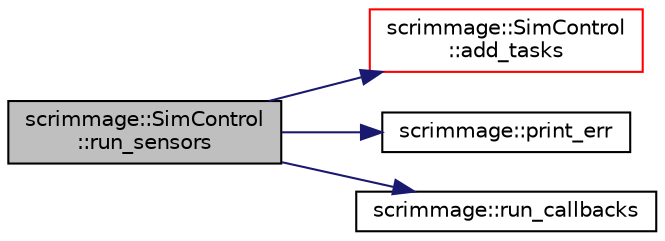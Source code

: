 digraph "scrimmage::SimControl::run_sensors"
{
 // LATEX_PDF_SIZE
  edge [fontname="Helvetica",fontsize="10",labelfontname="Helvetica",labelfontsize="10"];
  node [fontname="Helvetica",fontsize="10",shape=record];
  rankdir="LR";
  Node1 [label="scrimmage::SimControl\l::run_sensors",height=0.2,width=0.4,color="black", fillcolor="grey75", style="filled", fontcolor="black",tooltip=" "];
  Node1 -> Node2 [color="midnightblue",fontsize="10",style="solid",fontname="Helvetica"];
  Node2 [label="scrimmage::SimControl\l::add_tasks",height=0.2,width=0.4,color="red", fillcolor="white", style="filled",URL="$classscrimmage_1_1SimControl.html#ab8f35fc7c6d88211822c220c0bf1ec13",tooltip=" "];
  Node1 -> Node5 [color="midnightblue",fontsize="10",style="solid",fontname="Helvetica"];
  Node5 [label="scrimmage::print_err",height=0.2,width=0.4,color="black", fillcolor="white", style="filled",URL="$namespacescrimmage.html#a9e2729b0cb5f270863d2ae0b31759b01",tooltip=" "];
  Node1 -> Node6 [color="midnightblue",fontsize="10",style="solid",fontname="Helvetica"];
  Node6 [label="scrimmage::run_callbacks",height=0.2,width=0.4,color="black", fillcolor="white", style="filled",URL="$namespacescrimmage.html#ab358b3718f38b28542d2020a92a52ac4",tooltip=" "];
}

